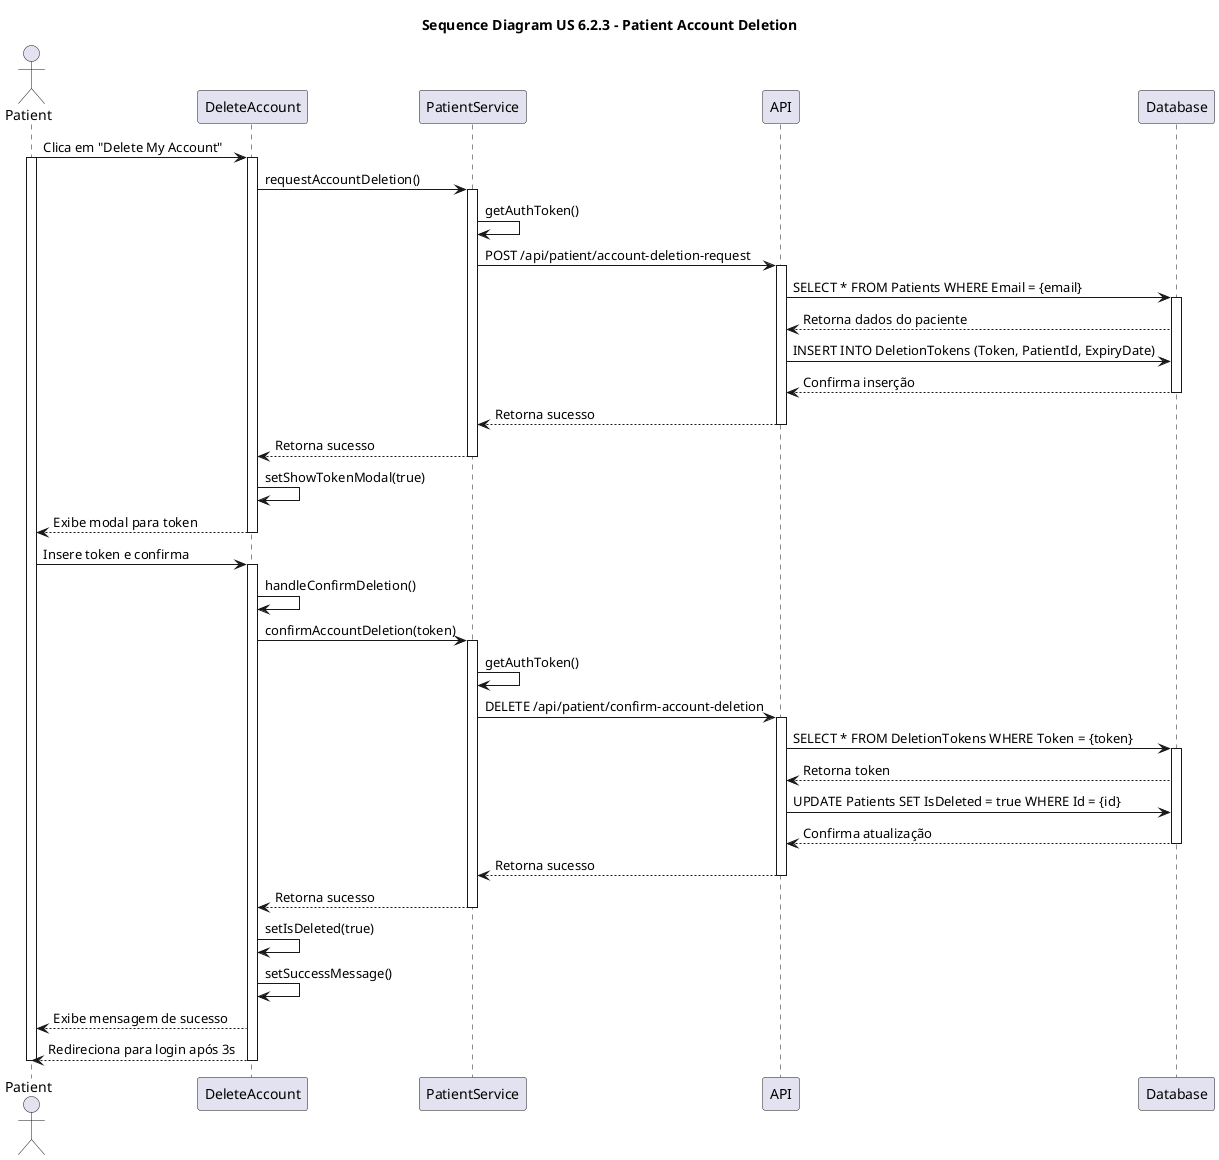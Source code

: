 @startuml namespace "SDUS 6.2.3"
title "Sequence Diagram US 6.2.3 - Patient Account Deletion"

actor Patient
participant DeleteAccount
participant PatientService
participant API
participant Database


Patient->DeleteAccount: Clica em "Delete My Account"
activate Patient
activate DeleteAccount
DeleteAccount->PatientService: requestAccountDeletion()
activate PatientService
PatientService->PatientService: getAuthToken()
PatientService->API: POST /api/patient/account-deletion-request
activate API
API->Database: SELECT * FROM Patients WHERE Email = {email}
activate Database
Database-->API: Retorna dados do paciente
API->Database: INSERT INTO DeletionTokens (Token, PatientId, ExpiryDate)
Database-->API: Confirma inserção
deactivate Database
API-->PatientService: Retorna sucesso
deactivate API
PatientService-->DeleteAccount: Retorna sucesso
deactivate PatientService
DeleteAccount->DeleteAccount: setShowTokenModal(true)
DeleteAccount-->Patient: Exibe modal para token
deactivate DeleteAccount
Patient->DeleteAccount: Insere token e confirma
activate DeleteAccount
DeleteAccount->DeleteAccount: handleConfirmDeletion()
DeleteAccount->PatientService: confirmAccountDeletion(token)
activate PatientService
PatientService->PatientService: getAuthToken()
PatientService->API: DELETE /api/patient/confirm-account-deletion
activate API
API->Database: SELECT * FROM DeletionTokens WHERE Token = {token}
activate Database
Database-->API: Retorna token
API->Database: UPDATE Patients SET IsDeleted = true WHERE Id = {id}
Database-->API: Confirma atualização
deactivate Database
API-->PatientService: Retorna sucesso
deactivate API
PatientService-->DeleteAccount: Retorna sucesso
deactivate PatientService
DeleteAccount->DeleteAccount: setIsDeleted(true)
DeleteAccount->DeleteAccount: setSuccessMessage()
DeleteAccount-->Patient: Exibe mensagem de sucesso
DeleteAccount-->Patient: Redireciona para login após 3s

deactivate DeleteAccount
deactivate Patient
@enduml